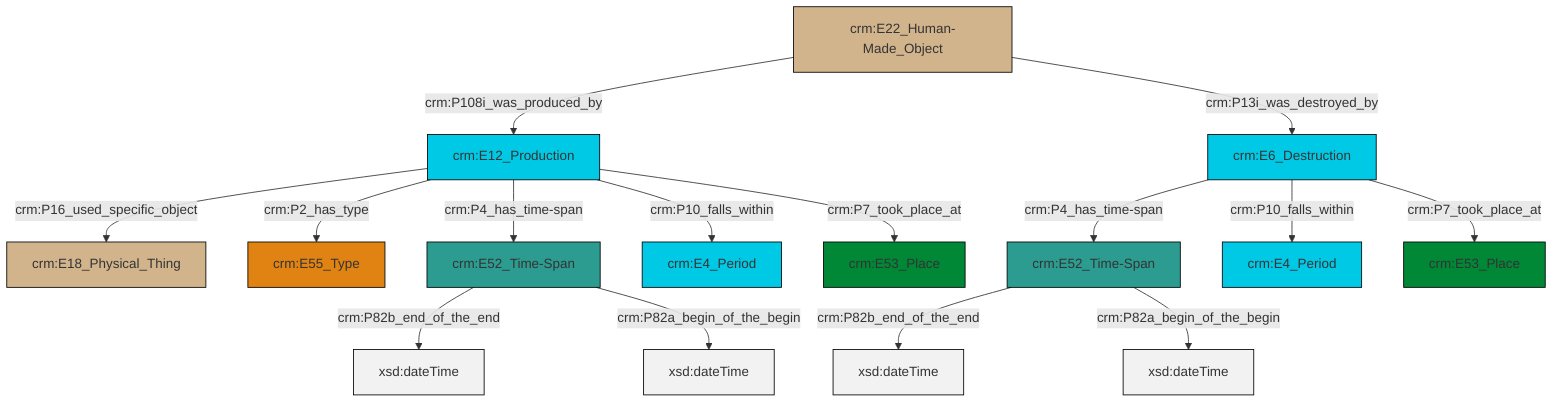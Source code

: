 graph TD
classDef Literal fill:#f2f2f2,stroke:#000000;
classDef CRM_Entity fill:#FFFFFF,stroke:#000000;
classDef Temporal_Entity fill:#00C9E6, stroke:#000000;
classDef Type fill:#E18312, stroke:#000000;
classDef Time-Span fill:#2C9C91, stroke:#000000;
classDef Appellation fill:#FFEB7F, stroke:#000000;
classDef Place fill:#008836, stroke:#000000;
classDef Persistent_Item fill:#B266B2, stroke:#000000;
classDef Conceptual_Object fill:#FFD700, stroke:#000000;
classDef Physical_Thing fill:#D2B48C, stroke:#000000;
classDef Actor fill:#f58aad, stroke:#000000;
classDef PC_Classes fill:#4ce600, stroke:#000000;
classDef Multi fill:#cccccc,stroke:#000000;

0["crm:E22_Human-Made_Object"]:::Physical_Thing -->|crm:P108i_was_produced_by| 1["crm:E12_Production"]:::Temporal_Entity
1["crm:E12_Production"]:::Temporal_Entity -->|crm:P16_used_specific_object| 2["crm:E18_Physical_Thing"]:::Physical_Thing
5["crm:E52_Time-Span"]:::Time-Span -->|crm:P82b_end_of_the_end| 6[xsd:dateTime]:::Literal
7["crm:E6_Destruction"]:::Temporal_Entity -->|crm:P4_has_time-span| 5["crm:E52_Time-Span"]:::Time-Span
5["crm:E52_Time-Span"]:::Time-Span -->|crm:P82a_begin_of_the_begin| 8[xsd:dateTime]:::Literal
7["crm:E6_Destruction"]:::Temporal_Entity -->|crm:P10_falls_within| 10["crm:E4_Period"]:::Temporal_Entity
1["crm:E12_Production"]:::Temporal_Entity -->|crm:P2_has_type| 3["crm:E55_Type"]:::Type
1["crm:E12_Production"]:::Temporal_Entity -->|crm:P4_has_time-span| 18["crm:E52_Time-Span"]:::Time-Span
1["crm:E12_Production"]:::Temporal_Entity -->|crm:P10_falls_within| 16["crm:E4_Period"]:::Temporal_Entity
18["crm:E52_Time-Span"]:::Time-Span -->|crm:P82b_end_of_the_end| 20[xsd:dateTime]:::Literal
1["crm:E12_Production"]:::Temporal_Entity -->|crm:P7_took_place_at| 14["crm:E53_Place"]:::Place
7["crm:E6_Destruction"]:::Temporal_Entity -->|crm:P7_took_place_at| 21["crm:E53_Place"]:::Place
0["crm:E22_Human-Made_Object"]:::Physical_Thing -->|crm:P13i_was_destroyed_by| 7["crm:E6_Destruction"]:::Temporal_Entity
18["crm:E52_Time-Span"]:::Time-Span -->|crm:P82a_begin_of_the_begin| 24[xsd:dateTime]:::Literal